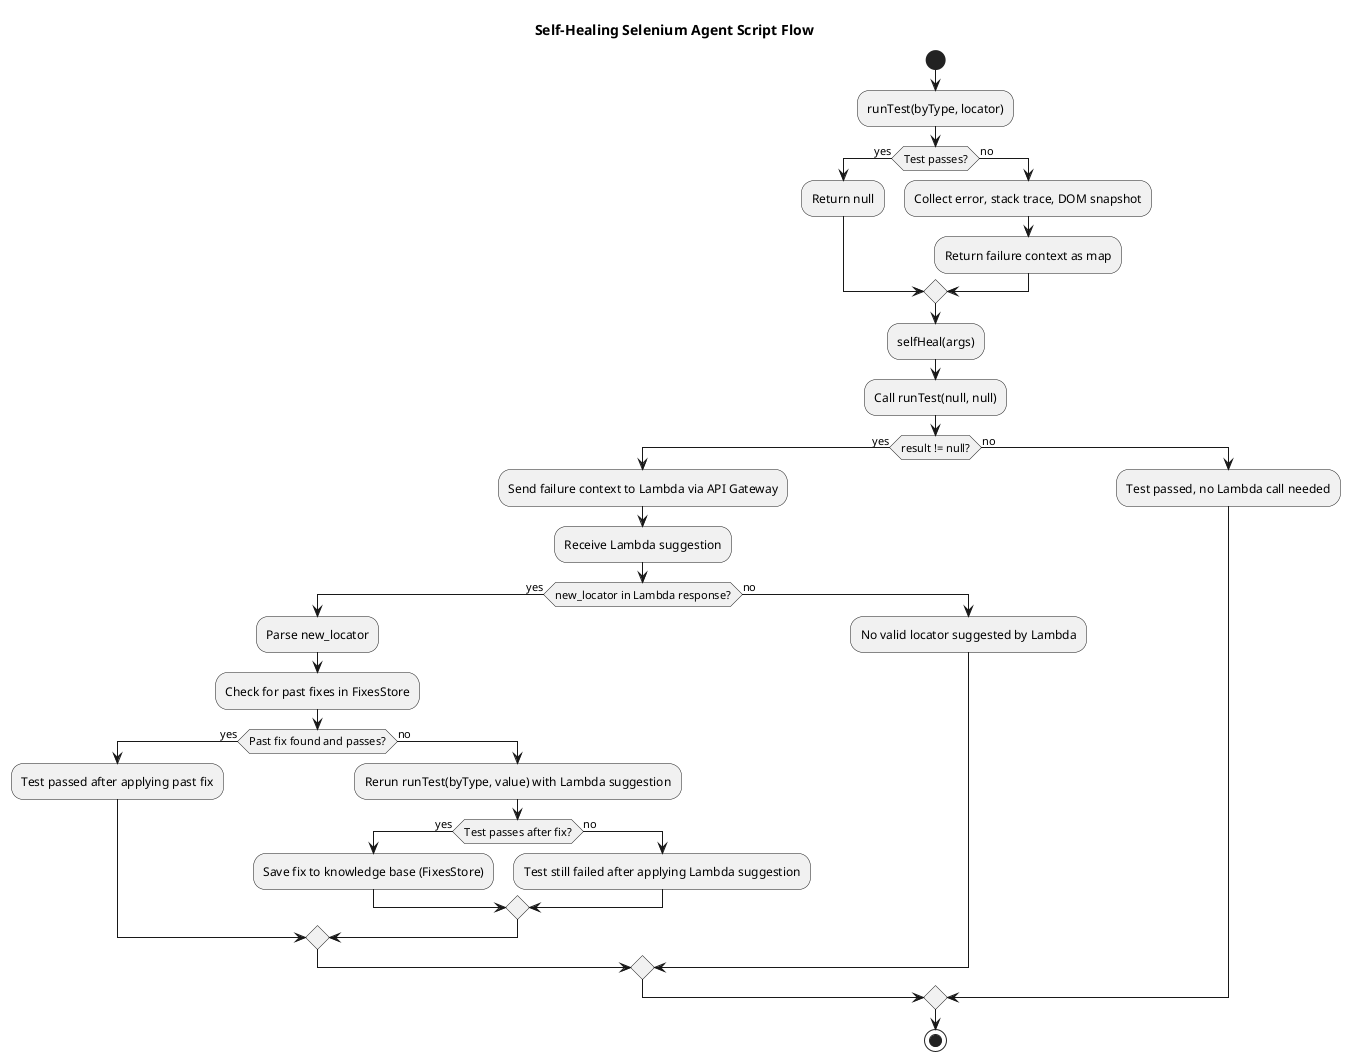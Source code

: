 @startuml SelfHealingSeleniumAgent
title Self-Healing Selenium Agent Script Flow

start

:runTest(byType, locator);
if (Test passes?) then (yes)
    :Return null;
else (no)
    :Collect error, stack trace, DOM snapshot;
    :Return failure context as map;
endif

:selfHeal(args);
:Call runTest(null, null);
if (result != null?) then (yes)
    :Send failure context to Lambda via API Gateway;
    :Receive Lambda suggestion;
    if (new_locator in Lambda response?) then (yes)
        :Parse new_locator;
        :Check for past fixes in FixesStore;
        if (Past fix found and passes?) then (yes)
            :Test passed after applying past fix;
        else (no)
            :Rerun runTest(byType, value) with Lambda suggestion;
            if (Test passes after fix?) then (yes)
                :Save fix to knowledge base (FixesStore);
            else (no)
                :Test still failed after applying Lambda suggestion;
            endif
        endif
    else (no)
        :No valid locator suggested by Lambda;
    endif
else (no)
    :Test passed, no Lambda call needed;
endif

stop

@enduml